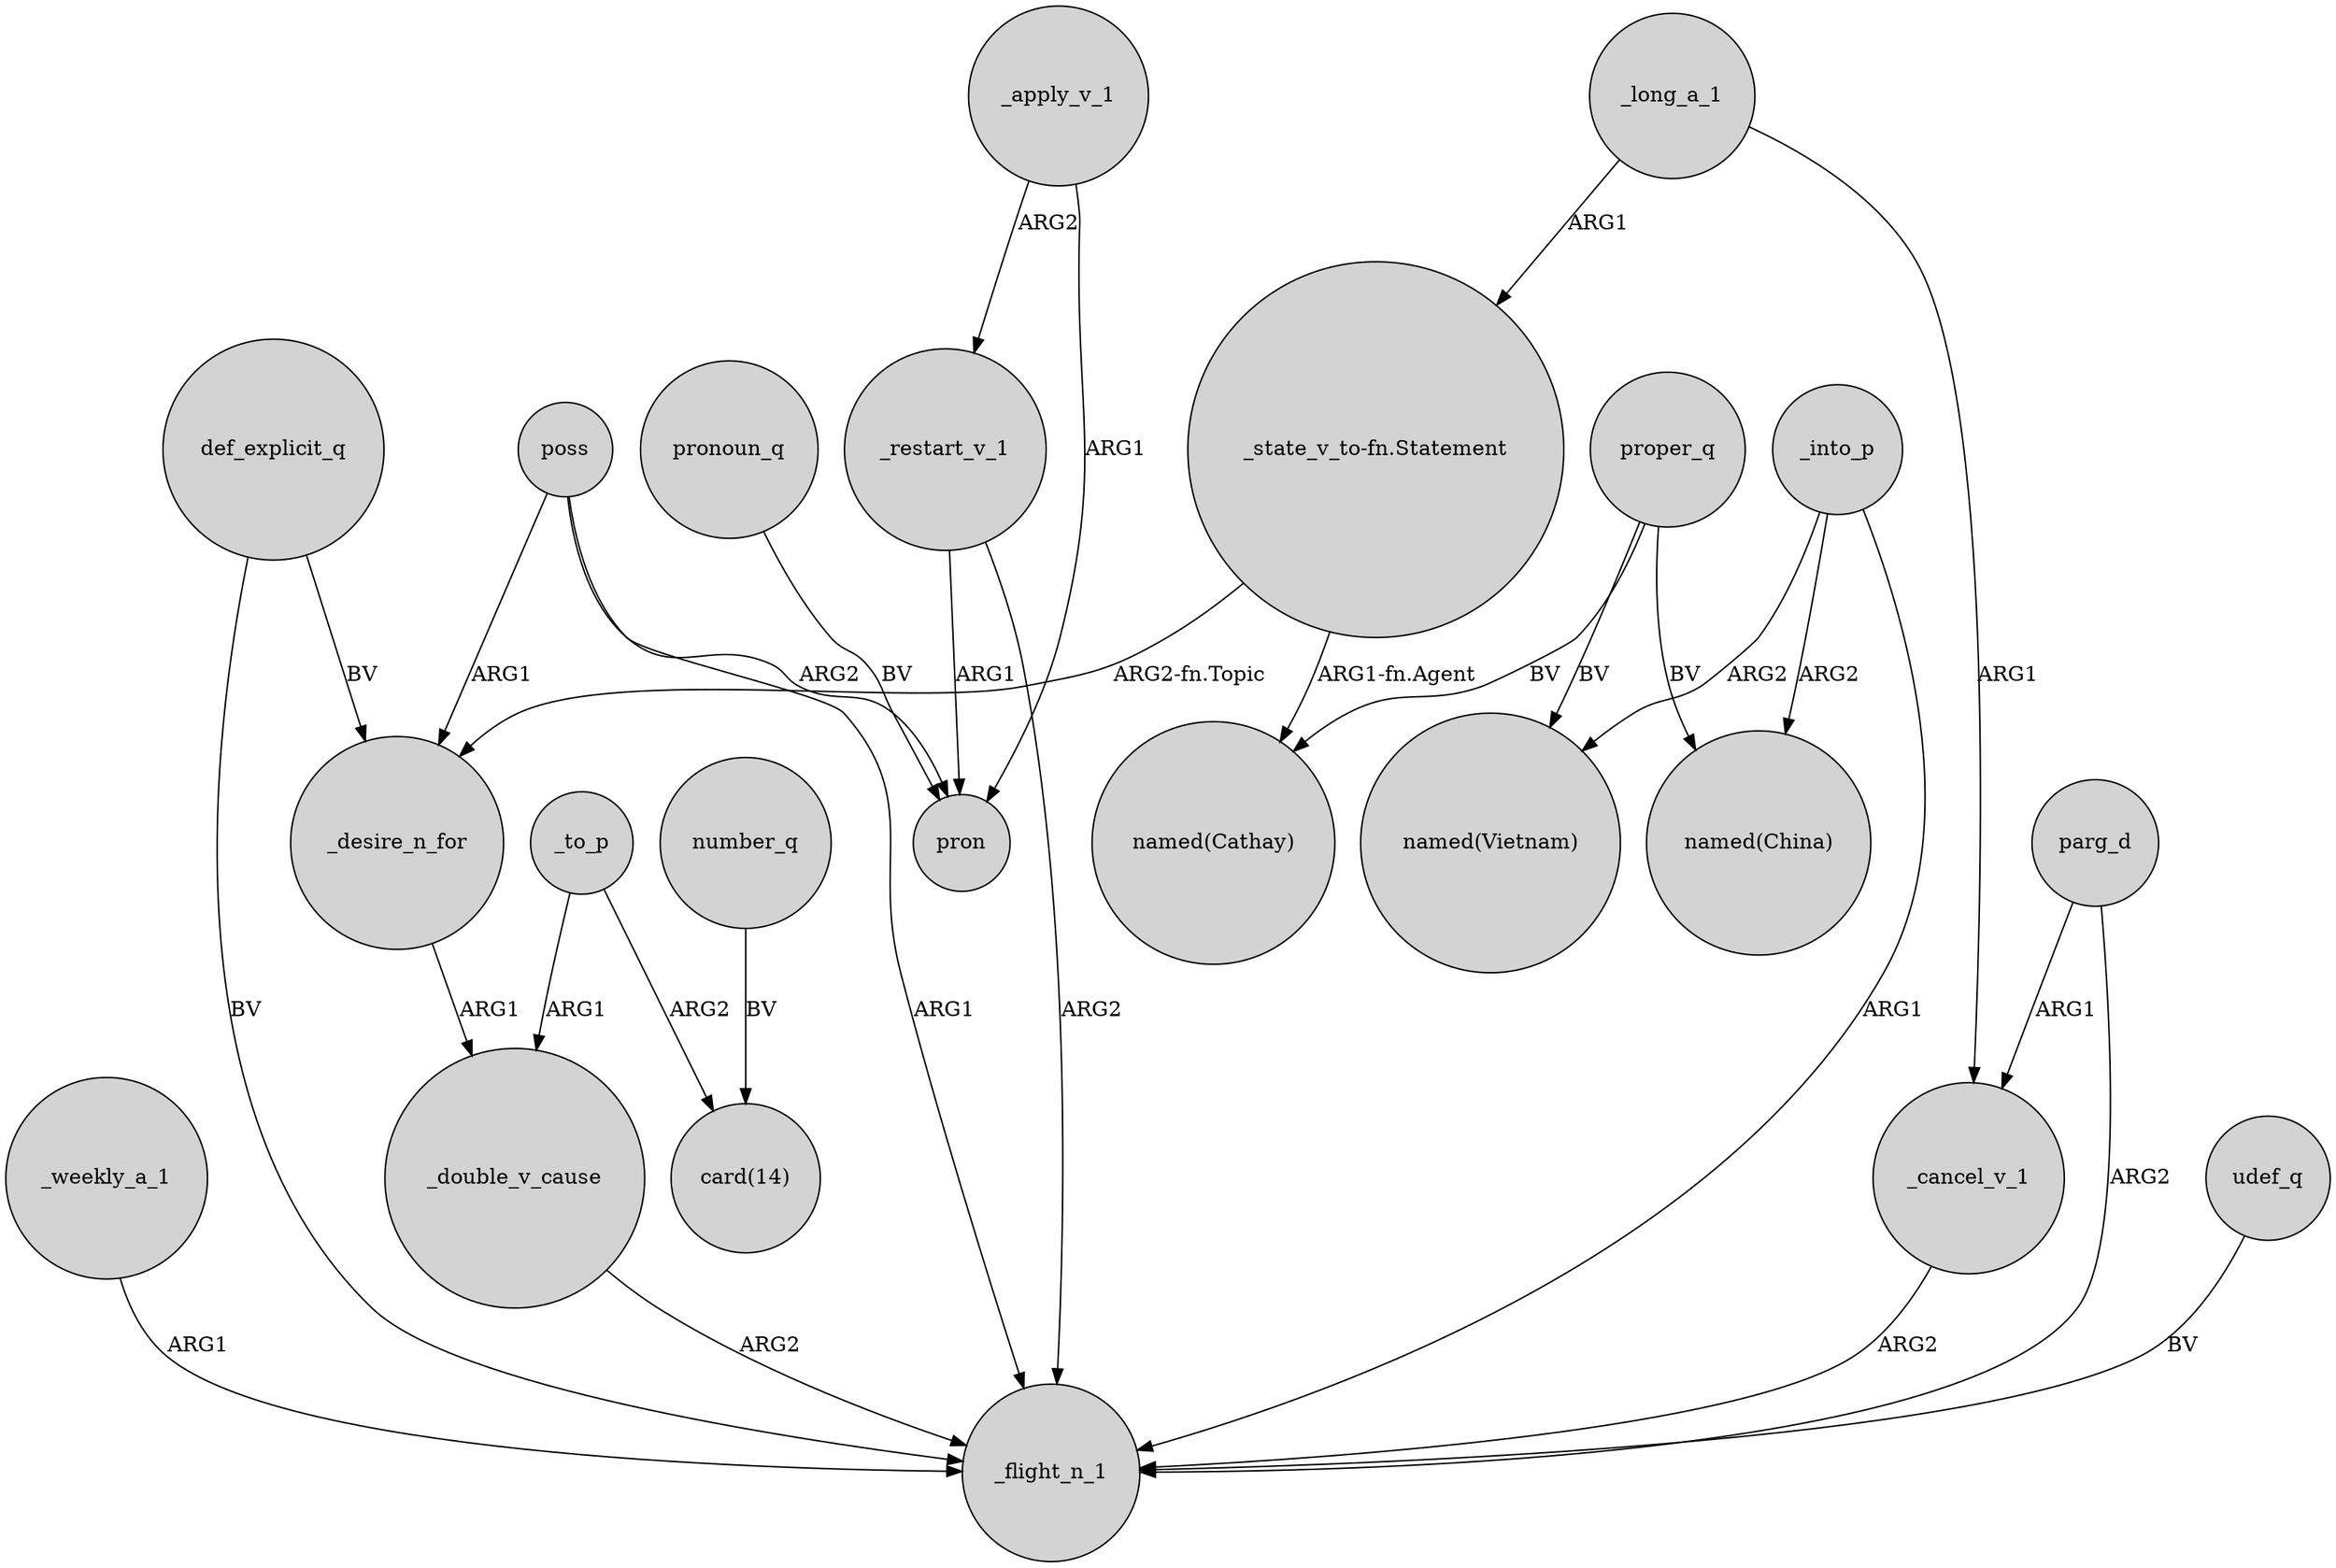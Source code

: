 digraph {
	node [shape=circle style=filled]
	_weekly_a_1 -> _flight_n_1 [label=ARG1]
	def_explicit_q -> _desire_n_for [label=BV]
	poss -> pron [label=ARG2]
	"_state_v_to-fn.Statement" -> _desire_n_for [label="ARG2-fn.Topic"]
	_long_a_1 -> "_state_v_to-fn.Statement" [label=ARG1]
	udef_q -> _flight_n_1 [label=BV]
	_cancel_v_1 -> _flight_n_1 [label=ARG2]
	_apply_v_1 -> _restart_v_1 [label=ARG2]
	parg_d -> _flight_n_1 [label=ARG2]
	_to_p -> "card(14)" [label=ARG2]
	pronoun_q -> pron [label=BV]
	"_state_v_to-fn.Statement" -> "named(Cathay)" [label="ARG1-fn.Agent"]
	_apply_v_1 -> pron [label=ARG1]
	proper_q -> "named(Cathay)" [label=BV]
	_into_p -> "named(China)" [label=ARG2]
	_long_a_1 -> _cancel_v_1 [label=ARG1]
	number_q -> "card(14)" [label=BV]
	_restart_v_1 -> pron [label=ARG1]
	_to_p -> _double_v_cause [label=ARG1]
	proper_q -> "named(China)" [label=BV]
	proper_q -> "named(Vietnam)" [label=BV]
	def_explicit_q -> _flight_n_1 [label=BV]
	_double_v_cause -> _flight_n_1 [label=ARG2]
	_restart_v_1 -> _flight_n_1 [label=ARG2]
	poss -> _flight_n_1 [label=ARG1]
	_desire_n_for -> _double_v_cause [label=ARG1]
	poss -> _desire_n_for [label=ARG1]
	_into_p -> _flight_n_1 [label=ARG1]
	_into_p -> "named(Vietnam)" [label=ARG2]
	parg_d -> _cancel_v_1 [label=ARG1]
}
